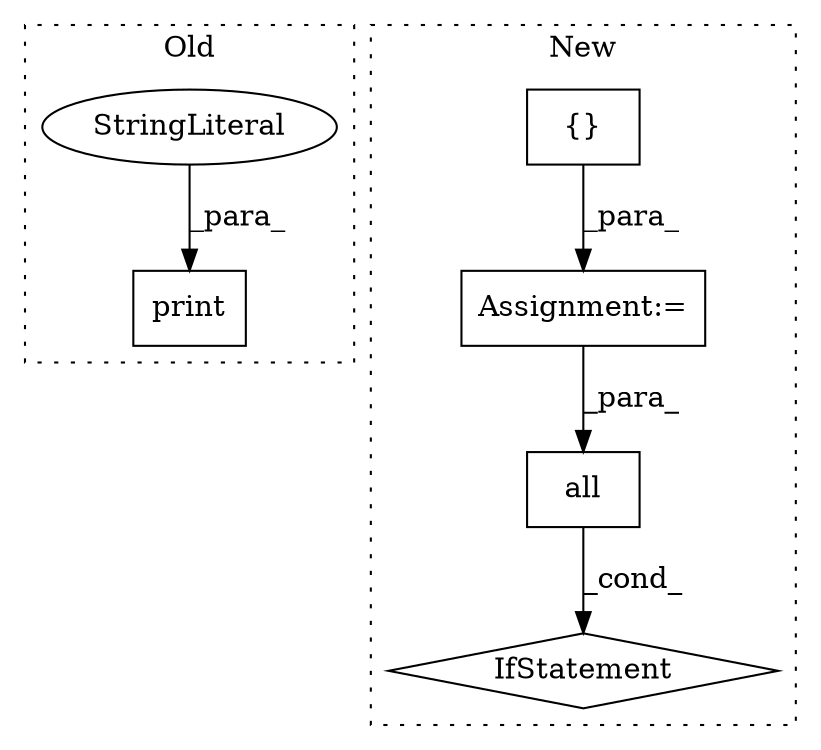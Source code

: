 digraph G {
subgraph cluster0 {
1 [label="print" a="32" s="7931,8075" l="6,1" shape="box"];
6 [label="StringLiteral" a="45" s="7937" l="138" shape="ellipse"];
label = "Old";
style="dotted";
}
subgraph cluster1 {
2 [label="all" a="32" s="8220,8234" l="4,1" shape="box"];
3 [label="Assignment:=" a="7" s="3268" l="1" shape="box"];
4 [label="IfStatement" a="25" s="8216,8235" l="4,2" shape="diamond"];
5 [label="{}" a="4" s="3279" l="2" shape="box"];
label = "New";
style="dotted";
}
2 -> 4 [label="_cond_"];
3 -> 2 [label="_para_"];
5 -> 3 [label="_para_"];
6 -> 1 [label="_para_"];
}
